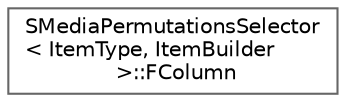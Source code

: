 digraph "Graphical Class Hierarchy"
{
 // INTERACTIVE_SVG=YES
 // LATEX_PDF_SIZE
  bgcolor="transparent";
  edge [fontname=Helvetica,fontsize=10,labelfontname=Helvetica,labelfontsize=10];
  node [fontname=Helvetica,fontsize=10,shape=box,height=0.2,width=0.4];
  rankdir="LR";
  Node0 [id="Node000000",label="SMediaPermutationsSelector\l\< ItemType, ItemBuilder\l \>::FColumn",height=0.2,width=0.4,color="grey40", fillcolor="white", style="filled",URL="$da/d59/classSMediaPermutationsSelector_1_1FColumn.html",tooltip="Describes a single column."];
}
